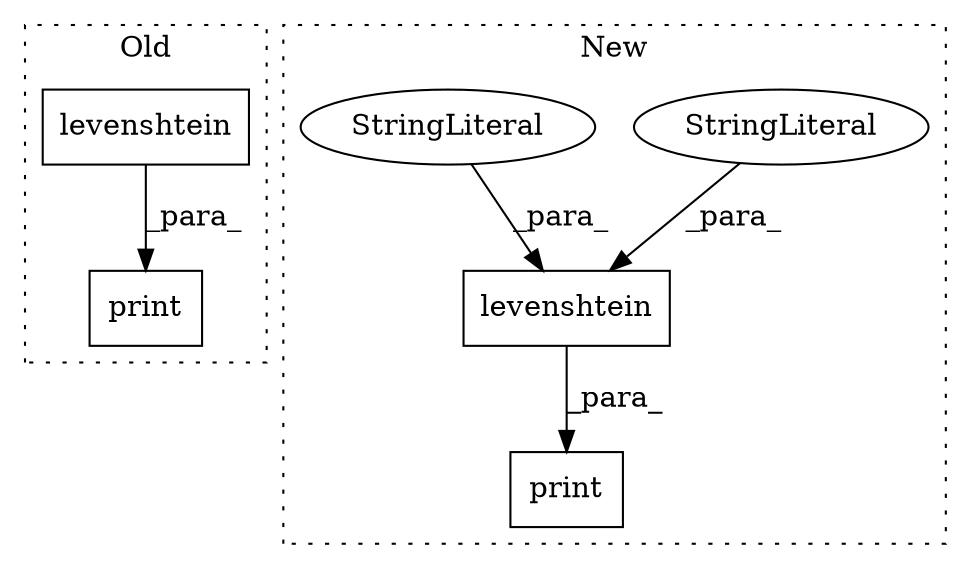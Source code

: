 digraph G {
subgraph cluster0 {
1 [label="print" a="32" s="1058,1100" l="6,1" shape="box"];
3 [label="levenshtein" a="32" s="1064,1099" l="12,1" shape="box"];
label = "Old";
style="dotted";
}
subgraph cluster1 {
2 [label="levenshtein" a="32" s="1984,2007" l="12,1" shape="box"];
4 [label="print" a="32" s="1978,2008" l="6,1" shape="box"];
5 [label="StringLiteral" a="45" s="2003" l="4" shape="ellipse"];
6 [label="StringLiteral" a="45" s="1996" l="6" shape="ellipse"];
label = "New";
style="dotted";
}
2 -> 4 [label="_para_"];
3 -> 1 [label="_para_"];
5 -> 2 [label="_para_"];
6 -> 2 [label="_para_"];
}